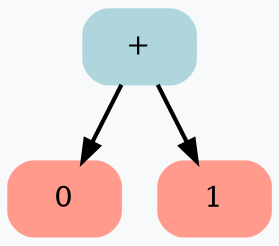 digraph G {
	rankdir = HR;
	bgcolor="#F7F9FB"
	 node0x503000000130 [shape=Mrecord; style=filled; color="#aed6dc"; label =  "+ " ];
	 node0x503000000130 -> node0x503000000100 [ style=bold; weight=1000; ];
	 node0x503000000130 -> node0x5030000000d0 [ style=bold; weight=1000; ];
	 node0x503000000100 [shape=Mrecord; style=filled; color="#ff9a8d"; label =  "0 " ];
	 node0x5030000000d0 [shape=Mrecord; style=filled; color="#ff9a8d"; label =  "1 " ];
}
